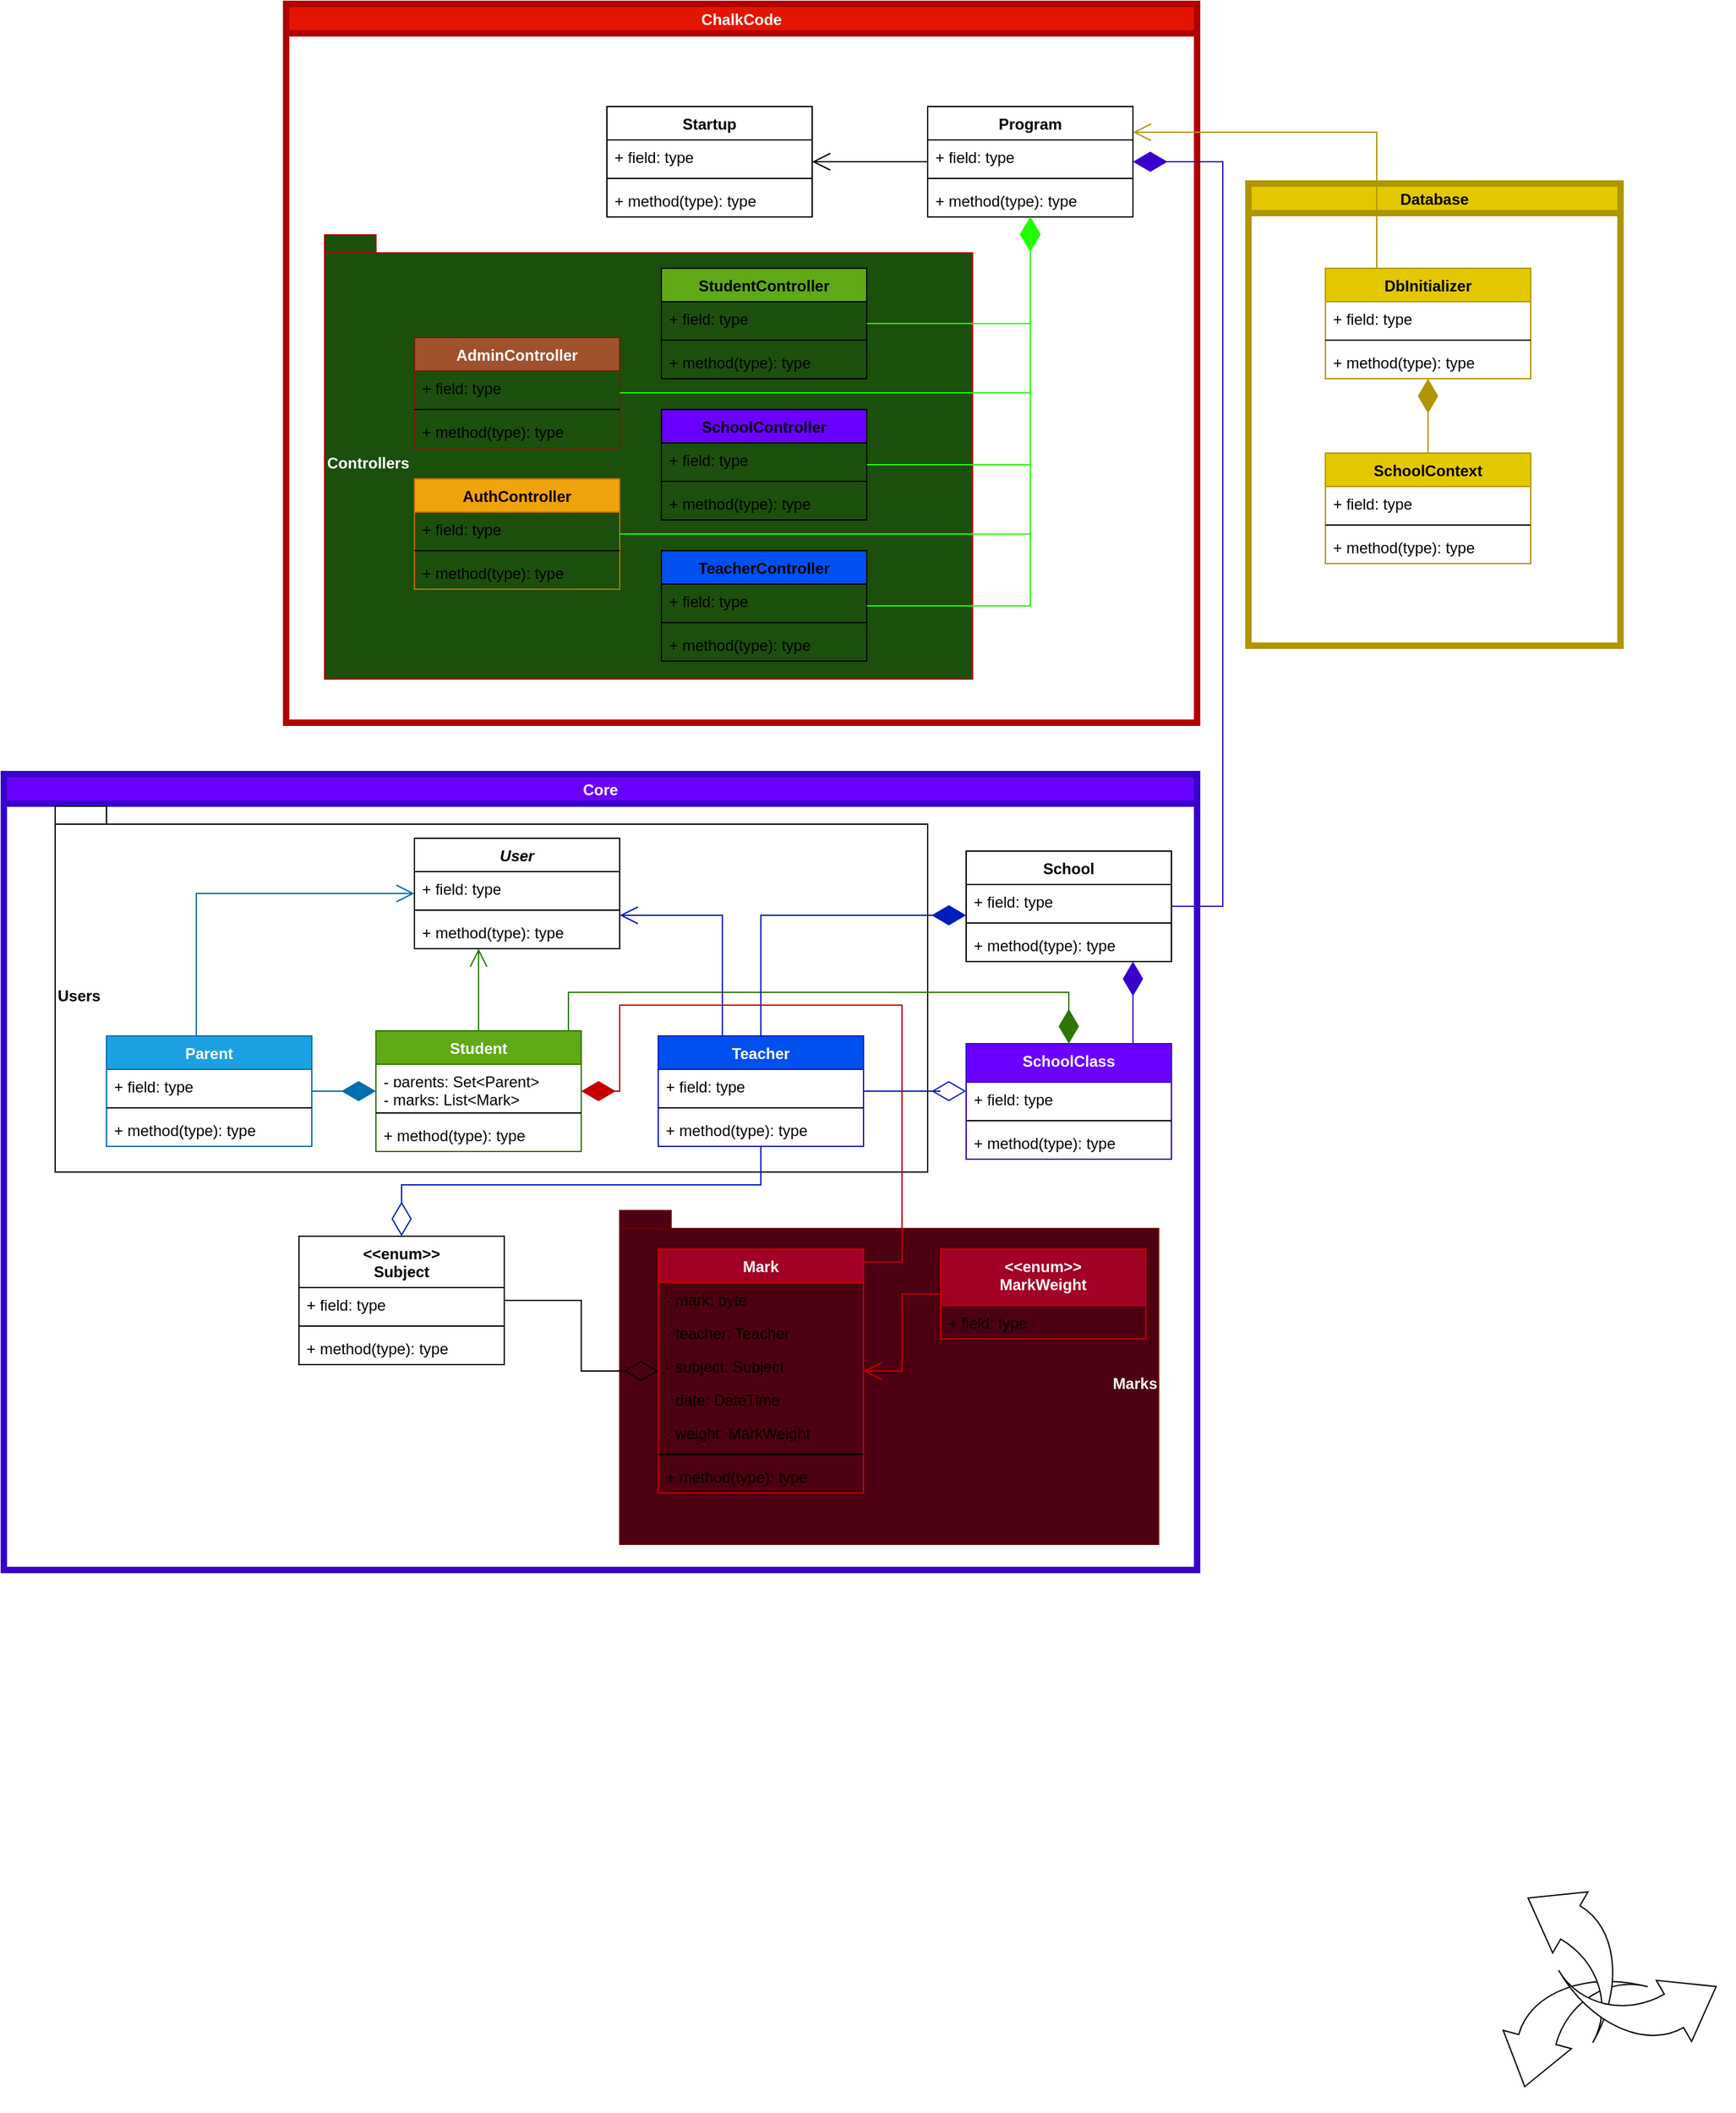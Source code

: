 <mxfile version="15.7.3" type="device"><diagram id="iuHelQzCl3SsraxlbmHh" name="Page-1"><mxGraphModel dx="1952" dy="1785" grid="1" gridSize="10" guides="1" tooltips="1" connect="1" arrows="1" fold="1" page="1" pageScale="1" pageWidth="850" pageHeight="1100" math="0" shadow="0"><root><mxCell id="0"/><mxCell id="1" parent="0"/><mxCell id="GDe039eZ5aG3uBDqb1dM-10" value="ChalkCode" style="swimlane;fillColor=#e51400;fontColor=#ffffff;strokeColor=#B20000;strokeWidth=5;" parent="1" vertex="1"><mxGeometry x="30" y="-320" width="710" height="560" as="geometry"/></mxCell><mxCell id="GDe039eZ5aG3uBDqb1dM-11" value="Program" style="swimlane;fontStyle=1;align=center;verticalAlign=top;childLayout=stackLayout;horizontal=1;startSize=26;horizontalStack=0;resizeParent=1;resizeParentMax=0;resizeLast=0;collapsible=1;marginBottom=0;" parent="GDe039eZ5aG3uBDqb1dM-10" vertex="1"><mxGeometry x="500" y="80" width="160" height="86" as="geometry"/></mxCell><mxCell id="GDe039eZ5aG3uBDqb1dM-12" value="+ field: type" style="text;strokeColor=none;fillColor=none;align=left;verticalAlign=top;spacingLeft=4;spacingRight=4;overflow=hidden;rotatable=0;points=[[0,0.5],[1,0.5]];portConstraint=eastwest;" parent="GDe039eZ5aG3uBDqb1dM-11" vertex="1"><mxGeometry y="26" width="160" height="26" as="geometry"/></mxCell><mxCell id="GDe039eZ5aG3uBDqb1dM-13" value="" style="line;strokeWidth=1;fillColor=none;align=left;verticalAlign=middle;spacingTop=-1;spacingLeft=3;spacingRight=3;rotatable=0;labelPosition=right;points=[];portConstraint=eastwest;" parent="GDe039eZ5aG3uBDqb1dM-11" vertex="1"><mxGeometry y="52" width="160" height="8" as="geometry"/></mxCell><mxCell id="GDe039eZ5aG3uBDqb1dM-14" value="+ method(type): type" style="text;strokeColor=none;fillColor=none;align=left;verticalAlign=top;spacingLeft=4;spacingRight=4;overflow=hidden;rotatable=0;points=[[0,0.5],[1,0.5]];portConstraint=eastwest;" parent="GDe039eZ5aG3uBDqb1dM-11" vertex="1"><mxGeometry y="60" width="160" height="26" as="geometry"/></mxCell><mxCell id="GDe039eZ5aG3uBDqb1dM-21" value="Controllers" style="shape=folder;fontStyle=1;spacingTop=10;tabWidth=40;tabHeight=14;tabPosition=left;html=1;align=left;fillColor=#1B4F0C;fontColor=#ffffff;strokeColor=#B20000;" parent="GDe039eZ5aG3uBDqb1dM-10" vertex="1"><mxGeometry x="30" y="180" width="505" height="346" as="geometry"/></mxCell><mxCell id="GDe039eZ5aG3uBDqb1dM-15" value="SchoolController" style="swimlane;fontStyle=1;align=center;verticalAlign=top;childLayout=stackLayout;horizontal=1;startSize=26;horizontalStack=0;resizeParent=1;resizeParentMax=0;resizeLast=0;collapsible=1;marginBottom=0;fillColor=#6A00FF;" parent="GDe039eZ5aG3uBDqb1dM-10" vertex="1"><mxGeometry x="292.5" y="316" width="160" height="86" as="geometry"/></mxCell><mxCell id="GDe039eZ5aG3uBDqb1dM-16" value="+ field: type" style="text;strokeColor=none;fillColor=none;align=left;verticalAlign=top;spacingLeft=4;spacingRight=4;overflow=hidden;rotatable=0;points=[[0,0.5],[1,0.5]];portConstraint=eastwest;" parent="GDe039eZ5aG3uBDqb1dM-15" vertex="1"><mxGeometry y="26" width="160" height="26" as="geometry"/></mxCell><mxCell id="GDe039eZ5aG3uBDqb1dM-17" value="" style="line;strokeWidth=1;fillColor=none;align=left;verticalAlign=middle;spacingTop=-1;spacingLeft=3;spacingRight=3;rotatable=0;labelPosition=right;points=[];portConstraint=eastwest;" parent="GDe039eZ5aG3uBDqb1dM-15" vertex="1"><mxGeometry y="52" width="160" height="8" as="geometry"/></mxCell><mxCell id="GDe039eZ5aG3uBDqb1dM-18" value="+ method(type): type" style="text;strokeColor=none;fillColor=none;align=left;verticalAlign=top;spacingLeft=4;spacingRight=4;overflow=hidden;rotatable=0;points=[[0,0.5],[1,0.5]];portConstraint=eastwest;" parent="GDe039eZ5aG3uBDqb1dM-15" vertex="1"><mxGeometry y="60" width="160" height="26" as="geometry"/></mxCell><mxCell id="GDe039eZ5aG3uBDqb1dM-19" value="" style="endArrow=diamondThin;endFill=1;endSize=24;html=1;rounded=0;edgeStyle=orthogonalEdgeStyle;strokeColor=#22FF00;" parent="GDe039eZ5aG3uBDqb1dM-10" source="GDe039eZ5aG3uBDqb1dM-15" target="GDe039eZ5aG3uBDqb1dM-11" edge="1"><mxGeometry width="160" relative="1" as="geometry"><mxPoint x="-25" y="134" as="sourcePoint"/><mxPoint x="135" y="134" as="targetPoint"/></mxGeometry></mxCell><mxCell id="PQobE8Atz-7hZK_tP-_x-5" value="TeacherController" style="swimlane;fontStyle=1;align=center;verticalAlign=top;childLayout=stackLayout;horizontal=1;startSize=26;horizontalStack=0;resizeParent=1;resizeParentMax=0;resizeLast=0;collapsible=1;marginBottom=0;fillColor=#0050EF;" parent="GDe039eZ5aG3uBDqb1dM-10" vertex="1"><mxGeometry x="292.5" y="426" width="160" height="86" as="geometry"/></mxCell><mxCell id="PQobE8Atz-7hZK_tP-_x-6" value="+ field: type" style="text;strokeColor=none;fillColor=none;align=left;verticalAlign=top;spacingLeft=4;spacingRight=4;overflow=hidden;rotatable=0;points=[[0,0.5],[1,0.5]];portConstraint=eastwest;" parent="PQobE8Atz-7hZK_tP-_x-5" vertex="1"><mxGeometry y="26" width="160" height="26" as="geometry"/></mxCell><mxCell id="PQobE8Atz-7hZK_tP-_x-7" value="" style="line;strokeWidth=1;fillColor=none;align=left;verticalAlign=middle;spacingTop=-1;spacingLeft=3;spacingRight=3;rotatable=0;labelPosition=right;points=[];portConstraint=eastwest;" parent="PQobE8Atz-7hZK_tP-_x-5" vertex="1"><mxGeometry y="52" width="160" height="8" as="geometry"/></mxCell><mxCell id="PQobE8Atz-7hZK_tP-_x-8" value="+ method(type): type" style="text;strokeColor=none;fillColor=none;align=left;verticalAlign=top;spacingLeft=4;spacingRight=4;overflow=hidden;rotatable=0;points=[[0,0.5],[1,0.5]];portConstraint=eastwest;" parent="PQobE8Atz-7hZK_tP-_x-5" vertex="1"><mxGeometry y="60" width="160" height="26" as="geometry"/></mxCell><mxCell id="PQobE8Atz-7hZK_tP-_x-9" value="StudentController" style="swimlane;fontStyle=1;align=center;verticalAlign=top;childLayout=stackLayout;horizontal=1;startSize=26;horizontalStack=0;resizeParent=1;resizeParentMax=0;resizeLast=0;collapsible=1;marginBottom=0;fillColor=#60A917;" parent="GDe039eZ5aG3uBDqb1dM-10" vertex="1"><mxGeometry x="292.5" y="206" width="160" height="86" as="geometry"/></mxCell><mxCell id="PQobE8Atz-7hZK_tP-_x-10" value="+ field: type" style="text;strokeColor=none;fillColor=none;align=left;verticalAlign=top;spacingLeft=4;spacingRight=4;overflow=hidden;rotatable=0;points=[[0,0.5],[1,0.5]];portConstraint=eastwest;" parent="PQobE8Atz-7hZK_tP-_x-9" vertex="1"><mxGeometry y="26" width="160" height="26" as="geometry"/></mxCell><mxCell id="PQobE8Atz-7hZK_tP-_x-11" value="" style="line;strokeWidth=1;fillColor=none;align=left;verticalAlign=middle;spacingTop=-1;spacingLeft=3;spacingRight=3;rotatable=0;labelPosition=right;points=[];portConstraint=eastwest;" parent="PQobE8Atz-7hZK_tP-_x-9" vertex="1"><mxGeometry y="52" width="160" height="8" as="geometry"/></mxCell><mxCell id="PQobE8Atz-7hZK_tP-_x-12" value="+ method(type): type" style="text;strokeColor=none;fillColor=none;align=left;verticalAlign=top;spacingLeft=4;spacingRight=4;overflow=hidden;rotatable=0;points=[[0,0.5],[1,0.5]];portConstraint=eastwest;" parent="PQobE8Atz-7hZK_tP-_x-9" vertex="1"><mxGeometry y="60" width="160" height="26" as="geometry"/></mxCell><mxCell id="PQobE8Atz-7hZK_tP-_x-13" value="" style="endArrow=diamondThin;endFill=1;endSize=24;html=1;rounded=0;edgeStyle=orthogonalEdgeStyle;strokeColor=#22FF00;" parent="GDe039eZ5aG3uBDqb1dM-10" source="PQobE8Atz-7hZK_tP-_x-9" target="GDe039eZ5aG3uBDqb1dM-11" edge="1"><mxGeometry width="160" relative="1" as="geometry"><mxPoint x="300" y="220" as="sourcePoint"/><mxPoint x="460" y="220" as="targetPoint"/></mxGeometry></mxCell><mxCell id="PQobE8Atz-7hZK_tP-_x-14" value="" style="endArrow=diamondThin;endFill=1;endSize=24;html=1;rounded=0;edgeStyle=orthogonalEdgeStyle;strokeColor=#22FF00;" parent="GDe039eZ5aG3uBDqb1dM-10" source="PQobE8Atz-7hZK_tP-_x-5" target="GDe039eZ5aG3uBDqb1dM-11" edge="1"><mxGeometry width="160" relative="1" as="geometry"><mxPoint x="350" y="430" as="sourcePoint"/><mxPoint x="510" y="430" as="targetPoint"/></mxGeometry></mxCell><mxCell id="PQobE8Atz-7hZK_tP-_x-19" value="Startup" style="swimlane;fontStyle=1;align=center;verticalAlign=top;childLayout=stackLayout;horizontal=1;startSize=26;horizontalStack=0;resizeParent=1;resizeParentMax=0;resizeLast=0;collapsible=1;marginBottom=0;" parent="GDe039eZ5aG3uBDqb1dM-10" vertex="1"><mxGeometry x="250" y="80" width="160" height="86" as="geometry"/></mxCell><mxCell id="PQobE8Atz-7hZK_tP-_x-20" value="+ field: type" style="text;strokeColor=none;fillColor=none;align=left;verticalAlign=top;spacingLeft=4;spacingRight=4;overflow=hidden;rotatable=0;points=[[0,0.5],[1,0.5]];portConstraint=eastwest;" parent="PQobE8Atz-7hZK_tP-_x-19" vertex="1"><mxGeometry y="26" width="160" height="26" as="geometry"/></mxCell><mxCell id="PQobE8Atz-7hZK_tP-_x-21" value="" style="line;strokeWidth=1;fillColor=none;align=left;verticalAlign=middle;spacingTop=-1;spacingLeft=3;spacingRight=3;rotatable=0;labelPosition=right;points=[];portConstraint=eastwest;" parent="PQobE8Atz-7hZK_tP-_x-19" vertex="1"><mxGeometry y="52" width="160" height="8" as="geometry"/></mxCell><mxCell id="PQobE8Atz-7hZK_tP-_x-22" value="+ method(type): type" style="text;strokeColor=none;fillColor=none;align=left;verticalAlign=top;spacingLeft=4;spacingRight=4;overflow=hidden;rotatable=0;points=[[0,0.5],[1,0.5]];portConstraint=eastwest;" parent="PQobE8Atz-7hZK_tP-_x-19" vertex="1"><mxGeometry y="60" width="160" height="26" as="geometry"/></mxCell><mxCell id="PQobE8Atz-7hZK_tP-_x-24" value="" style="endArrow=open;endFill=1;endSize=12;html=1;rounded=0;edgeStyle=orthogonalEdgeStyle;" parent="GDe039eZ5aG3uBDqb1dM-10" source="GDe039eZ5aG3uBDqb1dM-11" target="PQobE8Atz-7hZK_tP-_x-19" edge="1"><mxGeometry width="160" relative="1" as="geometry"><mxPoint x="770" y="60" as="sourcePoint"/><mxPoint x="930" y="60" as="targetPoint"/></mxGeometry></mxCell><mxCell id="KV8X7e61g7zEjTED056k-3" value="AdminController" style="swimlane;fontStyle=1;align=center;verticalAlign=top;childLayout=stackLayout;horizontal=1;startSize=26;horizontalStack=0;resizeParent=1;resizeParentMax=0;resizeLast=0;collapsible=1;marginBottom=0;fillColor=#a0522d;fontColor=#ffffff;strokeColor=#6D1F00;" vertex="1" parent="GDe039eZ5aG3uBDqb1dM-10"><mxGeometry x="100" y="260" width="160" height="86" as="geometry"/></mxCell><mxCell id="KV8X7e61g7zEjTED056k-4" value="+ field: type" style="text;strokeColor=none;fillColor=none;align=left;verticalAlign=top;spacingLeft=4;spacingRight=4;overflow=hidden;rotatable=0;points=[[0,0.5],[1,0.5]];portConstraint=eastwest;" vertex="1" parent="KV8X7e61g7zEjTED056k-3"><mxGeometry y="26" width="160" height="26" as="geometry"/></mxCell><mxCell id="KV8X7e61g7zEjTED056k-5" value="" style="line;strokeWidth=1;fillColor=none;align=left;verticalAlign=middle;spacingTop=-1;spacingLeft=3;spacingRight=3;rotatable=0;labelPosition=right;points=[];portConstraint=eastwest;" vertex="1" parent="KV8X7e61g7zEjTED056k-3"><mxGeometry y="52" width="160" height="8" as="geometry"/></mxCell><mxCell id="KV8X7e61g7zEjTED056k-6" value="+ method(type): type" style="text;strokeColor=none;fillColor=none;align=left;verticalAlign=top;spacingLeft=4;spacingRight=4;overflow=hidden;rotatable=0;points=[[0,0.5],[1,0.5]];portConstraint=eastwest;" vertex="1" parent="KV8X7e61g7zEjTED056k-3"><mxGeometry y="60" width="160" height="26" as="geometry"/></mxCell><mxCell id="KV8X7e61g7zEjTED056k-7" value="AuthController" style="swimlane;fontStyle=1;align=center;verticalAlign=top;childLayout=stackLayout;horizontal=1;startSize=26;horizontalStack=0;resizeParent=1;resizeParentMax=0;resizeLast=0;collapsible=1;marginBottom=0;fillColor=#f0a30a;fontColor=#000000;strokeColor=#BD7000;" vertex="1" parent="GDe039eZ5aG3uBDqb1dM-10"><mxGeometry x="100" y="370" width="160" height="86" as="geometry"/></mxCell><mxCell id="KV8X7e61g7zEjTED056k-8" value="+ field: type" style="text;strokeColor=none;fillColor=none;align=left;verticalAlign=top;spacingLeft=4;spacingRight=4;overflow=hidden;rotatable=0;points=[[0,0.5],[1,0.5]];portConstraint=eastwest;" vertex="1" parent="KV8X7e61g7zEjTED056k-7"><mxGeometry y="26" width="160" height="26" as="geometry"/></mxCell><mxCell id="KV8X7e61g7zEjTED056k-9" value="" style="line;strokeWidth=1;fillColor=none;align=left;verticalAlign=middle;spacingTop=-1;spacingLeft=3;spacingRight=3;rotatable=0;labelPosition=right;points=[];portConstraint=eastwest;" vertex="1" parent="KV8X7e61g7zEjTED056k-7"><mxGeometry y="52" width="160" height="8" as="geometry"/></mxCell><mxCell id="KV8X7e61g7zEjTED056k-10" value="+ method(type): type" style="text;strokeColor=none;fillColor=none;align=left;verticalAlign=top;spacingLeft=4;spacingRight=4;overflow=hidden;rotatable=0;points=[[0,0.5],[1,0.5]];portConstraint=eastwest;" vertex="1" parent="KV8X7e61g7zEjTED056k-7"><mxGeometry y="60" width="160" height="26" as="geometry"/></mxCell><mxCell id="KV8X7e61g7zEjTED056k-12" value="" style="endArrow=diamondThin;endFill=1;endSize=24;html=1;rounded=0;edgeStyle=orthogonalEdgeStyle;strokeColor=#22FF00;" edge="1" parent="GDe039eZ5aG3uBDqb1dM-10" source="KV8X7e61g7zEjTED056k-7" target="GDe039eZ5aG3uBDqb1dM-11"><mxGeometry width="160" relative="1" as="geometry"><mxPoint x="-160" y="233" as="sourcePoint"/><mxPoint x="-32.5" y="-70" as="targetPoint"/></mxGeometry></mxCell><mxCell id="KV8X7e61g7zEjTED056k-11" value="" style="endArrow=diamondThin;endFill=1;endSize=24;html=1;rounded=0;edgeStyle=orthogonalEdgeStyle;strokeColor=#22FF00;" edge="1" parent="GDe039eZ5aG3uBDqb1dM-10" source="KV8X7e61g7zEjTED056k-3" target="GDe039eZ5aG3uBDqb1dM-11"><mxGeometry width="160" relative="1" as="geometry"><mxPoint x="-170" y="223" as="sourcePoint"/><mxPoint x="-42.5" y="-80" as="targetPoint"/></mxGeometry></mxCell><mxCell id="GDe039eZ5aG3uBDqb1dM-5" value="" style="html=1;shadow=0;dashed=0;align=center;verticalAlign=middle;shape=mxgraph.arrows2.jumpInArrow;dy=15;dx=38;arrowHead=55;rotation=-75;flipV=0;flipH=1;" parent="1" vertex="1"><mxGeometry x="980" y="1210" width="100" height="100" as="geometry"/></mxCell><mxCell id="49yhl48Q-55I87JmtyGS-15" value="Core" style="swimlane;fillColor=#6a00ff;fontColor=#ffffff;strokeColor=#3700CC;strokeWidth=5;" parent="1" vertex="1"><mxGeometry x="-190" y="280" width="930" height="620" as="geometry"/></mxCell><mxCell id="49yhl48Q-55I87JmtyGS-67" value="Users" style="shape=folder;fontStyle=1;spacingTop=10;tabWidth=40;tabHeight=14;tabPosition=left;html=1;align=left;" parent="49yhl48Q-55I87JmtyGS-15" vertex="1"><mxGeometry x="40" y="25" width="680" height="285" as="geometry"/></mxCell><mxCell id="49yhl48Q-55I87JmtyGS-21" value="Marks" style="shape=folder;fontStyle=1;spacingTop=10;tabWidth=40;tabHeight=14;tabPosition=left;html=1;align=right;fillColor=#4D0011;fontColor=#ffffff;strokeColor=#6F0000;" parent="49yhl48Q-55I87JmtyGS-15" vertex="1"><mxGeometry x="480" y="340" width="420" height="260" as="geometry"/></mxCell><mxCell id="49yhl48Q-55I87JmtyGS-26" value="Teacher" style="swimlane;fontStyle=1;align=center;verticalAlign=top;childLayout=stackLayout;horizontal=1;startSize=26;horizontalStack=0;resizeParent=1;resizeParentMax=0;resizeLast=0;collapsible=1;marginBottom=0;fillColor=#0050ef;fontColor=#ffffff;strokeColor=#001DBC;" parent="49yhl48Q-55I87JmtyGS-15" vertex="1"><mxGeometry x="510" y="204" width="160" height="86" as="geometry"/></mxCell><mxCell id="49yhl48Q-55I87JmtyGS-27" value="+ field: type" style="text;strokeColor=none;fillColor=none;align=left;verticalAlign=top;spacingLeft=4;spacingRight=4;overflow=hidden;rotatable=0;points=[[0,0.5],[1,0.5]];portConstraint=eastwest;" parent="49yhl48Q-55I87JmtyGS-26" vertex="1"><mxGeometry y="26" width="160" height="26" as="geometry"/></mxCell><mxCell id="49yhl48Q-55I87JmtyGS-28" value="" style="line;strokeWidth=1;fillColor=none;align=left;verticalAlign=middle;spacingTop=-1;spacingLeft=3;spacingRight=3;rotatable=0;labelPosition=right;points=[];portConstraint=eastwest;" parent="49yhl48Q-55I87JmtyGS-26" vertex="1"><mxGeometry y="52" width="160" height="8" as="geometry"/></mxCell><mxCell id="49yhl48Q-55I87JmtyGS-29" value="+ method(type): type" style="text;strokeColor=none;fillColor=none;align=left;verticalAlign=top;spacingLeft=4;spacingRight=4;overflow=hidden;rotatable=0;points=[[0,0.5],[1,0.5]];portConstraint=eastwest;" parent="49yhl48Q-55I87JmtyGS-26" vertex="1"><mxGeometry y="60" width="160" height="26" as="geometry"/></mxCell><mxCell id="49yhl48Q-55I87JmtyGS-35" value="SchoolClass" style="swimlane;fontStyle=1;align=center;verticalAlign=top;childLayout=stackLayout;horizontal=1;startSize=30;horizontalStack=0;resizeParent=1;resizeParentMax=0;resizeLast=0;collapsible=1;marginBottom=0;fillColor=#6a00ff;fontColor=#ffffff;strokeColor=#3700CC;" parent="49yhl48Q-55I87JmtyGS-15" vertex="1"><mxGeometry x="750" y="210" width="160" height="90" as="geometry"/></mxCell><mxCell id="49yhl48Q-55I87JmtyGS-36" value="+ field: type" style="text;strokeColor=none;fillColor=none;align=left;verticalAlign=top;spacingLeft=4;spacingRight=4;overflow=hidden;rotatable=0;points=[[0,0.5],[1,0.5]];portConstraint=eastwest;" parent="49yhl48Q-55I87JmtyGS-35" vertex="1"><mxGeometry y="30" width="160" height="26" as="geometry"/></mxCell><mxCell id="49yhl48Q-55I87JmtyGS-37" value="" style="line;strokeWidth=1;fillColor=none;align=left;verticalAlign=middle;spacingTop=-1;spacingLeft=3;spacingRight=3;rotatable=0;labelPosition=right;points=[];portConstraint=eastwest;" parent="49yhl48Q-55I87JmtyGS-35" vertex="1"><mxGeometry y="56" width="160" height="8" as="geometry"/></mxCell><mxCell id="49yhl48Q-55I87JmtyGS-38" value="+ method(type): type" style="text;strokeColor=none;fillColor=none;align=left;verticalAlign=top;spacingLeft=4;spacingRight=4;overflow=hidden;rotatable=0;points=[[0,0.5],[1,0.5]];portConstraint=eastwest;" parent="49yhl48Q-55I87JmtyGS-35" vertex="1"><mxGeometry y="64" width="160" height="26" as="geometry"/></mxCell><mxCell id="49yhl48Q-55I87JmtyGS-45" value="&lt;&lt;enum&gt;&gt;&#10;Subject" style="swimlane;fontStyle=1;align=center;verticalAlign=top;childLayout=stackLayout;horizontal=1;startSize=40;horizontalStack=0;resizeParent=1;resizeParentMax=0;resizeLast=0;collapsible=1;marginBottom=0;" parent="49yhl48Q-55I87JmtyGS-15" vertex="1"><mxGeometry x="230" y="360" width="160" height="100" as="geometry"/></mxCell><mxCell id="49yhl48Q-55I87JmtyGS-46" value="+ field: type" style="text;strokeColor=none;fillColor=none;align=left;verticalAlign=top;spacingLeft=4;spacingRight=4;overflow=hidden;rotatable=0;points=[[0,0.5],[1,0.5]];portConstraint=eastwest;" parent="49yhl48Q-55I87JmtyGS-45" vertex="1"><mxGeometry y="40" width="160" height="26" as="geometry"/></mxCell><mxCell id="49yhl48Q-55I87JmtyGS-47" value="" style="line;strokeWidth=1;fillColor=none;align=left;verticalAlign=middle;spacingTop=-1;spacingLeft=3;spacingRight=3;rotatable=0;labelPosition=right;points=[];portConstraint=eastwest;" parent="49yhl48Q-55I87JmtyGS-45" vertex="1"><mxGeometry y="66" width="160" height="8" as="geometry"/></mxCell><mxCell id="49yhl48Q-55I87JmtyGS-48" value="+ method(type): type" style="text;strokeColor=none;fillColor=none;align=left;verticalAlign=top;spacingLeft=4;spacingRight=4;overflow=hidden;rotatable=0;points=[[0,0.5],[1,0.5]];portConstraint=eastwest;" parent="49yhl48Q-55I87JmtyGS-45" vertex="1"><mxGeometry y="74" width="160" height="26" as="geometry"/></mxCell><mxCell id="GDe039eZ5aG3uBDqb1dM-6" value="School" style="swimlane;fontStyle=1;align=center;verticalAlign=top;childLayout=stackLayout;horizontal=1;startSize=26;horizontalStack=0;resizeParent=1;resizeParentMax=0;resizeLast=0;collapsible=1;marginBottom=0;" parent="49yhl48Q-55I87JmtyGS-15" vertex="1"><mxGeometry x="750" y="60" width="160" height="86" as="geometry"/></mxCell><mxCell id="GDe039eZ5aG3uBDqb1dM-7" value="+ field: type" style="text;strokeColor=none;fillColor=none;align=left;verticalAlign=top;spacingLeft=4;spacingRight=4;overflow=hidden;rotatable=0;points=[[0,0.5],[1,0.5]];portConstraint=eastwest;" parent="GDe039eZ5aG3uBDqb1dM-6" vertex="1"><mxGeometry y="26" width="160" height="26" as="geometry"/></mxCell><mxCell id="GDe039eZ5aG3uBDqb1dM-8" value="" style="line;strokeWidth=1;fillColor=none;align=left;verticalAlign=middle;spacingTop=-1;spacingLeft=3;spacingRight=3;rotatable=0;labelPosition=right;points=[];portConstraint=eastwest;" parent="GDe039eZ5aG3uBDqb1dM-6" vertex="1"><mxGeometry y="52" width="160" height="8" as="geometry"/></mxCell><mxCell id="GDe039eZ5aG3uBDqb1dM-9" value="+ method(type): type" style="text;strokeColor=none;fillColor=none;align=left;verticalAlign=top;spacingLeft=4;spacingRight=4;overflow=hidden;rotatable=0;points=[[0,0.5],[1,0.5]];portConstraint=eastwest;" parent="GDe039eZ5aG3uBDqb1dM-6" vertex="1"><mxGeometry y="60" width="160" height="26" as="geometry"/></mxCell><mxCell id="49yhl48Q-55I87JmtyGS-22" value="Parent" style="swimlane;fontStyle=1;align=center;verticalAlign=top;childLayout=stackLayout;horizontal=1;startSize=26;horizontalStack=0;resizeParent=1;resizeParentMax=0;resizeLast=0;collapsible=1;marginBottom=0;fillColor=#1ba1e2;fontColor=#ffffff;strokeColor=#006EAF;" parent="49yhl48Q-55I87JmtyGS-15" vertex="1"><mxGeometry x="80" y="204" width="160" height="86" as="geometry"/></mxCell><mxCell id="49yhl48Q-55I87JmtyGS-23" value="+ field: type" style="text;strokeColor=none;fillColor=none;align=left;verticalAlign=top;spacingLeft=4;spacingRight=4;overflow=hidden;rotatable=0;points=[[0,0.5],[1,0.5]];portConstraint=eastwest;" parent="49yhl48Q-55I87JmtyGS-22" vertex="1"><mxGeometry y="26" width="160" height="26" as="geometry"/></mxCell><mxCell id="49yhl48Q-55I87JmtyGS-24" value="" style="line;strokeWidth=1;fillColor=none;align=left;verticalAlign=middle;spacingTop=-1;spacingLeft=3;spacingRight=3;rotatable=0;labelPosition=right;points=[];portConstraint=eastwest;" parent="49yhl48Q-55I87JmtyGS-22" vertex="1"><mxGeometry y="52" width="160" height="8" as="geometry"/></mxCell><mxCell id="49yhl48Q-55I87JmtyGS-25" value="+ method(type): type" style="text;strokeColor=none;fillColor=none;align=left;verticalAlign=top;spacingLeft=4;spacingRight=4;overflow=hidden;rotatable=0;points=[[0,0.5],[1,0.5]];portConstraint=eastwest;" parent="49yhl48Q-55I87JmtyGS-22" vertex="1"><mxGeometry y="60" width="160" height="26" as="geometry"/></mxCell><mxCell id="49yhl48Q-55I87JmtyGS-30" value="Student" style="swimlane;fontStyle=1;align=center;verticalAlign=top;childLayout=stackLayout;horizontal=1;startSize=26;horizontalStack=0;resizeParent=1;resizeParentMax=0;resizeLast=0;collapsible=1;marginBottom=0;fillColor=#60a917;fontColor=#ffffff;strokeColor=#2D7600;" parent="49yhl48Q-55I87JmtyGS-15" vertex="1"><mxGeometry x="290" y="200" width="160" height="94" as="geometry"/></mxCell><mxCell id="49yhl48Q-55I87JmtyGS-31" value="- parents: Set&lt;Parent&gt;" style="text;strokeColor=none;fillColor=none;align=left;verticalAlign=top;spacingLeft=4;spacingRight=4;overflow=hidden;rotatable=0;points=[[0,0.5],[1,0.5]];portConstraint=eastwest;" parent="49yhl48Q-55I87JmtyGS-30" vertex="1"><mxGeometry y="26" width="160" height="14" as="geometry"/></mxCell><mxCell id="49yhl48Q-55I87JmtyGS-43" value="- marks: List&lt;Mark&gt;" style="text;strokeColor=none;fillColor=none;align=left;verticalAlign=top;spacingLeft=4;spacingRight=4;overflow=hidden;rotatable=0;points=[[0,0.5],[1,0.5]];portConstraint=eastwest;" parent="49yhl48Q-55I87JmtyGS-30" vertex="1"><mxGeometry y="40" width="160" height="20" as="geometry"/></mxCell><mxCell id="49yhl48Q-55I87JmtyGS-32" value="" style="line;strokeWidth=1;fillColor=none;align=left;verticalAlign=middle;spacingTop=-1;spacingLeft=3;spacingRight=3;rotatable=0;labelPosition=right;points=[];portConstraint=eastwest;" parent="49yhl48Q-55I87JmtyGS-30" vertex="1"><mxGeometry y="60" width="160" height="8" as="geometry"/></mxCell><mxCell id="49yhl48Q-55I87JmtyGS-33" value="+ method(type): type" style="text;strokeColor=none;fillColor=none;align=left;verticalAlign=top;spacingLeft=4;spacingRight=4;overflow=hidden;rotatable=0;points=[[0,0.5],[1,0.5]];portConstraint=eastwest;" parent="49yhl48Q-55I87JmtyGS-30" vertex="1"><mxGeometry y="68" width="160" height="26" as="geometry"/></mxCell><mxCell id="GDe039eZ5aG3uBDqb1dM-23" value="" style="endArrow=diamondThin;endFill=1;endSize=24;html=1;rounded=0;edgeStyle=orthogonalEdgeStyle;fillColor=#60a917;strokeColor=#2D7600;" parent="49yhl48Q-55I87JmtyGS-15" source="49yhl48Q-55I87JmtyGS-30" target="49yhl48Q-55I87JmtyGS-35" edge="1"><mxGeometry width="160" relative="1" as="geometry"><mxPoint x="320" y="360" as="sourcePoint"/><mxPoint x="480" y="360" as="targetPoint"/><Array as="points"><mxPoint x="440" y="170"/><mxPoint x="830" y="170"/></Array></mxGeometry></mxCell><mxCell id="GDe039eZ5aG3uBDqb1dM-24" value="" style="endArrow=diamondThin;endFill=1;endSize=24;html=1;rounded=0;edgeStyle=orthogonalEdgeStyle;fillColor=#1ba1e2;strokeColor=#006EAF;" parent="49yhl48Q-55I87JmtyGS-15" source="49yhl48Q-55I87JmtyGS-22" target="49yhl48Q-55I87JmtyGS-30" edge="1"><mxGeometry width="160" relative="1" as="geometry"><mxPoint x="290" y="360" as="sourcePoint"/><mxPoint x="450" y="360" as="targetPoint"/></mxGeometry></mxCell><mxCell id="GDe039eZ5aG3uBDqb1dM-25" value="" style="endArrow=diamondThin;endFill=0;endSize=24;html=1;rounded=0;edgeStyle=orthogonalEdgeStyle;fillColor=#0050ef;strokeColor=#001DBC;" parent="49yhl48Q-55I87JmtyGS-15" source="49yhl48Q-55I87JmtyGS-26" target="49yhl48Q-55I87JmtyGS-45" edge="1"><mxGeometry width="160" relative="1" as="geometry"><mxPoint x="390" y="330" as="sourcePoint"/><mxPoint x="550" y="330" as="targetPoint"/><Array as="points"><mxPoint x="590" y="320"/><mxPoint x="310" y="320"/></Array></mxGeometry></mxCell><mxCell id="GDe039eZ5aG3uBDqb1dM-26" value="" style="endArrow=diamondThin;endFill=1;endSize=24;html=1;rounded=0;edgeStyle=orthogonalEdgeStyle;fillColor=#0050ef;strokeColor=#001DBC;" parent="49yhl48Q-55I87JmtyGS-15" source="49yhl48Q-55I87JmtyGS-26" target="GDe039eZ5aG3uBDqb1dM-6" edge="1"><mxGeometry width="160" relative="1" as="geometry"><mxPoint x="570" y="100" as="sourcePoint"/><mxPoint x="730" y="100" as="targetPoint"/><Array as="points"><mxPoint x="590" y="110"/></Array></mxGeometry></mxCell><mxCell id="GDe039eZ5aG3uBDqb1dM-27" value="" style="endArrow=diamondThin;endFill=0;endSize=24;html=1;rounded=0;edgeStyle=orthogonalEdgeStyle;fillColor=#0050ef;strokeColor=#001DBC;" parent="49yhl48Q-55I87JmtyGS-15" source="49yhl48Q-55I87JmtyGS-26" target="49yhl48Q-55I87JmtyGS-35" edge="1"><mxGeometry width="160" relative="1" as="geometry"><mxPoint x="970" y="290" as="sourcePoint"/><mxPoint x="1130" y="290" as="targetPoint"/><Array as="points"><mxPoint x="730" y="247"/><mxPoint x="730" y="247"/></Array></mxGeometry></mxCell><mxCell id="GDe039eZ5aG3uBDqb1dM-28" value="" style="endArrow=diamondThin;endFill=1;endSize=24;html=1;rounded=0;edgeStyle=orthogonalEdgeStyle;fillColor=#6a00ff;strokeColor=#3700CC;" parent="49yhl48Q-55I87JmtyGS-15" source="49yhl48Q-55I87JmtyGS-35" target="GDe039eZ5aG3uBDqb1dM-6" edge="1"><mxGeometry width="160" relative="1" as="geometry"><mxPoint x="950" y="170" as="sourcePoint"/><mxPoint x="1110" y="170" as="targetPoint"/><Array as="points"><mxPoint x="880" y="180"/><mxPoint x="880" y="180"/></Array></mxGeometry></mxCell><mxCell id="49yhl48Q-55I87JmtyGS-8" value="User" style="swimlane;fontStyle=3;align=center;verticalAlign=top;childLayout=stackLayout;horizontal=1;startSize=26;horizontalStack=0;resizeParent=1;resizeParentMax=0;resizeLast=0;collapsible=1;marginBottom=0;" parent="1" vertex="1"><mxGeometry x="130" y="330" width="160" height="86" as="geometry"/></mxCell><mxCell id="49yhl48Q-55I87JmtyGS-9" value="+ field: type" style="text;strokeColor=none;fillColor=none;align=left;verticalAlign=top;spacingLeft=4;spacingRight=4;overflow=hidden;rotatable=0;points=[[0,0.5],[1,0.5]];portConstraint=eastwest;" parent="49yhl48Q-55I87JmtyGS-8" vertex="1"><mxGeometry y="26" width="160" height="26" as="geometry"/></mxCell><mxCell id="49yhl48Q-55I87JmtyGS-10" value="" style="line;strokeWidth=1;fillColor=none;align=left;verticalAlign=middle;spacingTop=-1;spacingLeft=3;spacingRight=3;rotatable=0;labelPosition=right;points=[];portConstraint=eastwest;" parent="49yhl48Q-55I87JmtyGS-8" vertex="1"><mxGeometry y="52" width="160" height="8" as="geometry"/></mxCell><mxCell id="49yhl48Q-55I87JmtyGS-11" value="+ method(type): type" style="text;strokeColor=none;fillColor=none;align=left;verticalAlign=top;spacingLeft=4;spacingRight=4;overflow=hidden;rotatable=0;points=[[0,0.5],[1,0.5]];portConstraint=eastwest;" parent="49yhl48Q-55I87JmtyGS-8" vertex="1"><mxGeometry y="60" width="160" height="26" as="geometry"/></mxCell><mxCell id="49yhl48Q-55I87JmtyGS-39" value="Mark" style="swimlane;fontStyle=1;align=center;verticalAlign=top;childLayout=stackLayout;horizontal=1;startSize=26;horizontalStack=0;resizeParent=1;resizeParentMax=0;resizeLast=0;collapsible=1;marginBottom=0;fillColor=#a20025;fontColor=#ffffff;strokeColor=#C40000;" parent="1" vertex="1"><mxGeometry x="320" y="650" width="160" height="190" as="geometry"/></mxCell><mxCell id="49yhl48Q-55I87JmtyGS-40" value="- mark: byte" style="text;strokeColor=none;fillColor=none;align=left;verticalAlign=top;spacingLeft=4;spacingRight=4;overflow=hidden;rotatable=0;points=[[0,0.5],[1,0.5]];portConstraint=eastwest;" parent="49yhl48Q-55I87JmtyGS-39" vertex="1"><mxGeometry y="26" width="160" height="26" as="geometry"/></mxCell><mxCell id="49yhl48Q-55I87JmtyGS-44" value="- teacher: Teacher" style="text;strokeColor=none;fillColor=none;align=left;verticalAlign=top;spacingLeft=4;spacingRight=4;overflow=hidden;rotatable=0;points=[[0,0.5],[1,0.5]];portConstraint=eastwest;" parent="49yhl48Q-55I87JmtyGS-39" vertex="1"><mxGeometry y="52" width="160" height="26" as="geometry"/></mxCell><mxCell id="49yhl48Q-55I87JmtyGS-49" value="- subject: Subject" style="text;strokeColor=none;fillColor=none;align=left;verticalAlign=top;spacingLeft=4;spacingRight=4;overflow=hidden;rotatable=0;points=[[0,0.5],[1,0.5]];portConstraint=eastwest;" parent="49yhl48Q-55I87JmtyGS-39" vertex="1"><mxGeometry y="78" width="160" height="26" as="geometry"/></mxCell><mxCell id="49yhl48Q-55I87JmtyGS-50" value="- date: DateTime" style="text;strokeColor=none;fillColor=none;align=left;verticalAlign=top;spacingLeft=4;spacingRight=4;overflow=hidden;rotatable=0;points=[[0,0.5],[1,0.5]];portConstraint=eastwest;" parent="49yhl48Q-55I87JmtyGS-39" vertex="1"><mxGeometry y="104" width="160" height="26" as="geometry"/></mxCell><mxCell id="49yhl48Q-55I87JmtyGS-51" value="- weight: MarkWeight" style="text;strokeColor=none;fillColor=none;align=left;verticalAlign=top;spacingLeft=4;spacingRight=4;overflow=hidden;rotatable=0;points=[[0,0.5],[1,0.5]];portConstraint=eastwest;" parent="49yhl48Q-55I87JmtyGS-39" vertex="1"><mxGeometry y="130" width="160" height="26" as="geometry"/></mxCell><mxCell id="49yhl48Q-55I87JmtyGS-41" value="" style="line;strokeWidth=1;fillColor=none;align=left;verticalAlign=middle;spacingTop=-1;spacingLeft=3;spacingRight=3;rotatable=0;labelPosition=right;points=[];portConstraint=eastwest;" parent="49yhl48Q-55I87JmtyGS-39" vertex="1"><mxGeometry y="156" width="160" height="8" as="geometry"/></mxCell><mxCell id="49yhl48Q-55I87JmtyGS-42" value="+ method(type): type" style="text;strokeColor=none;fillColor=none;align=left;verticalAlign=top;spacingLeft=4;spacingRight=4;overflow=hidden;rotatable=0;points=[[0,0.5],[1,0.5]];portConstraint=eastwest;" parent="49yhl48Q-55I87JmtyGS-39" vertex="1"><mxGeometry y="164" width="160" height="26" as="geometry"/></mxCell><mxCell id="49yhl48Q-55I87JmtyGS-52" value="&lt;&lt;enum&gt;&gt;&#10;MarkWeight" style="swimlane;fontStyle=1;align=center;verticalAlign=top;childLayout=stackLayout;horizontal=1;startSize=44;horizontalStack=0;resizeParent=1;resizeParentMax=0;resizeLast=0;collapsible=1;marginBottom=0;fillColor=#a20025;fontColor=#ffffff;strokeColor=#C40000;" parent="1" vertex="1"><mxGeometry x="540" y="650" width="160" height="70" as="geometry"/></mxCell><mxCell id="49yhl48Q-55I87JmtyGS-53" value="+ field: type" style="text;strokeColor=none;fillColor=none;align=left;verticalAlign=top;spacingLeft=4;spacingRight=4;overflow=hidden;rotatable=0;points=[[0,0.5],[1,0.5]];portConstraint=eastwest;" parent="49yhl48Q-55I87JmtyGS-52" vertex="1"><mxGeometry y="44" width="160" height="26" as="geometry"/></mxCell><mxCell id="49yhl48Q-55I87JmtyGS-56" value="" style="endArrow=diamondThin;endFill=0;endSize=24;html=1;rounded=0;edgeStyle=orthogonalEdgeStyle;" parent="1" source="49yhl48Q-55I87JmtyGS-45" target="49yhl48Q-55I87JmtyGS-39" edge="1"><mxGeometry width="160" relative="1" as="geometry"><mxPoint x="620" y="370" as="sourcePoint"/><mxPoint x="780" y="370" as="targetPoint"/></mxGeometry></mxCell><mxCell id="49yhl48Q-55I87JmtyGS-59" value="" style="endArrow=open;endFill=1;endSize=12;html=1;rounded=0;edgeStyle=orthogonalEdgeStyle;fillColor=#1ba1e2;strokeColor=#006EAF;" parent="1" source="49yhl48Q-55I87JmtyGS-22" target="49yhl48Q-55I87JmtyGS-8" edge="1"><mxGeometry width="160" relative="1" as="geometry"><mxPoint x="-40" y="410" as="sourcePoint"/><mxPoint x="120" y="410" as="targetPoint"/><Array as="points"><mxPoint x="-40" y="373"/></Array></mxGeometry></mxCell><mxCell id="49yhl48Q-55I87JmtyGS-60" value="" style="endArrow=open;endFill=1;endSize=12;html=1;rounded=0;edgeStyle=orthogonalEdgeStyle;fillColor=#60a917;strokeColor=#2D7600;" parent="1" source="49yhl48Q-55I87JmtyGS-30" target="49yhl48Q-55I87JmtyGS-8" edge="1"><mxGeometry width="160" relative="1" as="geometry"><mxPoint x="-90" y="370" as="sourcePoint"/><mxPoint x="70" y="370" as="targetPoint"/><Array as="points"><mxPoint x="210" y="500"/><mxPoint x="210" y="500"/></Array></mxGeometry></mxCell><mxCell id="49yhl48Q-55I87JmtyGS-61" value="" style="endArrow=open;endFill=1;endSize=12;html=1;rounded=0;edgeStyle=orthogonalEdgeStyle;fillColor=#a20025;strokeColor=#C40000;" parent="1" source="49yhl48Q-55I87JmtyGS-52" target="49yhl48Q-55I87JmtyGS-39" edge="1"><mxGeometry width="160" relative="1" as="geometry"><mxPoint x="590" y="540" as="sourcePoint"/><mxPoint x="750" y="540" as="targetPoint"/></mxGeometry></mxCell><mxCell id="GDe039eZ5aG3uBDqb1dM-3" value="" style="html=1;shadow=0;dashed=0;align=center;verticalAlign=middle;shape=mxgraph.arrows2.jumpInArrow;dy=15;dx=38;arrowHead=55;rotation=30;flipV=0;flipH=1;" parent="1" vertex="1"><mxGeometry x="980" y="1150" width="100" height="100" as="geometry"/></mxCell><mxCell id="GDe039eZ5aG3uBDqb1dM-4" value="" style="html=1;shadow=0;dashed=0;align=center;verticalAlign=middle;shape=mxgraph.arrows2.jumpInArrow;dy=15;dx=38;arrowHead=55;rotation=-210;flipV=0;flipH=1;" parent="1" vertex="1"><mxGeometry x="1040" y="1180" width="100" height="100" as="geometry"/></mxCell><mxCell id="GDe039eZ5aG3uBDqb1dM-20" value="" style="endArrow=diamondThin;endFill=1;endSize=24;html=1;rounded=0;edgeStyle=orthogonalEdgeStyle;fillColor=#a20025;strokeColor=#C40000;" parent="1" source="49yhl48Q-55I87JmtyGS-39" target="49yhl48Q-55I87JmtyGS-30" edge="1"><mxGeometry width="160" relative="1" as="geometry"><mxPoint x="610" y="540" as="sourcePoint"/><mxPoint x="770" y="540" as="targetPoint"/><Array as="points"><mxPoint x="510" y="660"/><mxPoint x="510" y="460"/><mxPoint x="290" y="460"/><mxPoint x="290" y="527"/></Array></mxGeometry></mxCell><mxCell id="GDe039eZ5aG3uBDqb1dM-29" value="" style="endArrow=open;endFill=1;endSize=12;html=1;rounded=0;edgeStyle=orthogonalEdgeStyle;fillColor=#0050ef;strokeColor=#001DBC;" parent="1" source="49yhl48Q-55I87JmtyGS-26" target="49yhl48Q-55I87JmtyGS-8" edge="1"><mxGeometry width="160" relative="1" as="geometry"><mxPoint x="350" y="360" as="sourcePoint"/><mxPoint x="510" y="360" as="targetPoint"/><Array as="points"><mxPoint x="370" y="390"/></Array></mxGeometry></mxCell><mxCell id="GDe039eZ5aG3uBDqb1dM-30" value="" style="endArrow=diamondThin;endFill=1;endSize=24;html=1;rounded=0;edgeStyle=orthogonalEdgeStyle;jumpSize=10;fillColor=#6a00ff;strokeColor=#3700CC;" parent="1" source="GDe039eZ5aG3uBDqb1dM-6" target="GDe039eZ5aG3uBDqb1dM-11" edge="1"><mxGeometry width="160" relative="1" as="geometry"><mxPoint x="890" y="540" as="sourcePoint"/><mxPoint x="1050" y="540" as="targetPoint"/><Array as="points"><mxPoint x="760" y="383"/><mxPoint x="760" y="-197"/></Array></mxGeometry></mxCell><mxCell id="PQobE8Atz-7hZK_tP-_x-1" value="Database" style="swimlane;fillColor=#e3c800;fontColor=#000000;strokeColor=#B09500;strokeWidth=5;" parent="1" vertex="1"><mxGeometry x="780" y="-180" width="290" height="360" as="geometry"/></mxCell><mxCell id="PQobE8Atz-7hZK_tP-_x-15" value="DbInitializer" style="swimlane;fontStyle=1;align=center;verticalAlign=top;childLayout=stackLayout;horizontal=1;startSize=26;horizontalStack=0;resizeParent=1;resizeParentMax=0;resizeLast=0;collapsible=1;marginBottom=0;fillColor=#e3c800;fontColor=#000000;strokeColor=#B09500;" parent="PQobE8Atz-7hZK_tP-_x-1" vertex="1"><mxGeometry x="60" y="66" width="160" height="86" as="geometry"/></mxCell><mxCell id="PQobE8Atz-7hZK_tP-_x-16" value="+ field: type" style="text;strokeColor=none;fillColor=none;align=left;verticalAlign=top;spacingLeft=4;spacingRight=4;overflow=hidden;rotatable=0;points=[[0,0.5],[1,0.5]];portConstraint=eastwest;" parent="PQobE8Atz-7hZK_tP-_x-15" vertex="1"><mxGeometry y="26" width="160" height="26" as="geometry"/></mxCell><mxCell id="PQobE8Atz-7hZK_tP-_x-17" value="" style="line;strokeWidth=1;fillColor=none;align=left;verticalAlign=middle;spacingTop=-1;spacingLeft=3;spacingRight=3;rotatable=0;labelPosition=right;points=[];portConstraint=eastwest;" parent="PQobE8Atz-7hZK_tP-_x-15" vertex="1"><mxGeometry y="52" width="160" height="8" as="geometry"/></mxCell><mxCell id="PQobE8Atz-7hZK_tP-_x-18" value="+ method(type): type" style="text;strokeColor=none;fillColor=none;align=left;verticalAlign=top;spacingLeft=4;spacingRight=4;overflow=hidden;rotatable=0;points=[[0,0.5],[1,0.5]];portConstraint=eastwest;" parent="PQobE8Atz-7hZK_tP-_x-15" vertex="1"><mxGeometry y="60" width="160" height="26" as="geometry"/></mxCell><mxCell id="PQobE8Atz-7hZK_tP-_x-25" value="SchoolContext" style="swimlane;fontStyle=1;align=center;verticalAlign=top;childLayout=stackLayout;horizontal=1;startSize=26;horizontalStack=0;resizeParent=1;resizeParentMax=0;resizeLast=0;collapsible=1;marginBottom=0;fillColor=#e3c800;fontColor=#000000;strokeColor=#B09500;" parent="PQobE8Atz-7hZK_tP-_x-1" vertex="1"><mxGeometry x="60" y="210" width="160" height="86" as="geometry"/></mxCell><mxCell id="PQobE8Atz-7hZK_tP-_x-26" value="+ field: type" style="text;strokeColor=none;fillColor=none;align=left;verticalAlign=top;spacingLeft=4;spacingRight=4;overflow=hidden;rotatable=0;points=[[0,0.5],[1,0.5]];portConstraint=eastwest;" parent="PQobE8Atz-7hZK_tP-_x-25" vertex="1"><mxGeometry y="26" width="160" height="26" as="geometry"/></mxCell><mxCell id="PQobE8Atz-7hZK_tP-_x-27" value="" style="line;strokeWidth=1;fillColor=none;align=left;verticalAlign=middle;spacingTop=-1;spacingLeft=3;spacingRight=3;rotatable=0;labelPosition=right;points=[];portConstraint=eastwest;" parent="PQobE8Atz-7hZK_tP-_x-25" vertex="1"><mxGeometry y="52" width="160" height="8" as="geometry"/></mxCell><mxCell id="PQobE8Atz-7hZK_tP-_x-28" value="+ method(type): type" style="text;strokeColor=none;fillColor=none;align=left;verticalAlign=top;spacingLeft=4;spacingRight=4;overflow=hidden;rotatable=0;points=[[0,0.5],[1,0.5]];portConstraint=eastwest;" parent="PQobE8Atz-7hZK_tP-_x-25" vertex="1"><mxGeometry y="60" width="160" height="26" as="geometry"/></mxCell><mxCell id="PQobE8Atz-7hZK_tP-_x-29" value="" style="endArrow=diamondThin;endFill=1;endSize=24;html=1;rounded=0;edgeStyle=orthogonalEdgeStyle;fillColor=#e3c800;strokeColor=#B09500;" parent="PQobE8Atz-7hZK_tP-_x-1" source="PQobE8Atz-7hZK_tP-_x-25" target="PQobE8Atz-7hZK_tP-_x-15" edge="1"><mxGeometry width="160" relative="1" as="geometry"><mxPoint x="90" y="170" as="sourcePoint"/><mxPoint x="240" y="170" as="targetPoint"/></mxGeometry></mxCell><mxCell id="PQobE8Atz-7hZK_tP-_x-30" value="" style="endArrow=open;endFill=1;endSize=12;html=1;rounded=0;edgeStyle=orthogonalEdgeStyle;fillColor=#e3c800;strokeColor=#B09500;" parent="1" source="PQobE8Atz-7hZK_tP-_x-15" target="GDe039eZ5aG3uBDqb1dM-11" edge="1"><mxGeometry width="160" relative="1" as="geometry"><mxPoint x="890" y="-200" as="sourcePoint"/><mxPoint x="1050" y="-200" as="targetPoint"/><Array as="points"><mxPoint x="880" y="-220"/></Array></mxGeometry></mxCell></root></mxGraphModel></diagram></mxfile>